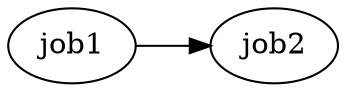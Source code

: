 digraph {

    rankdir="LR";

    Job1 [label="job1"];
    Job2 [label="job2"];

    Job1 -> Job2;
}
